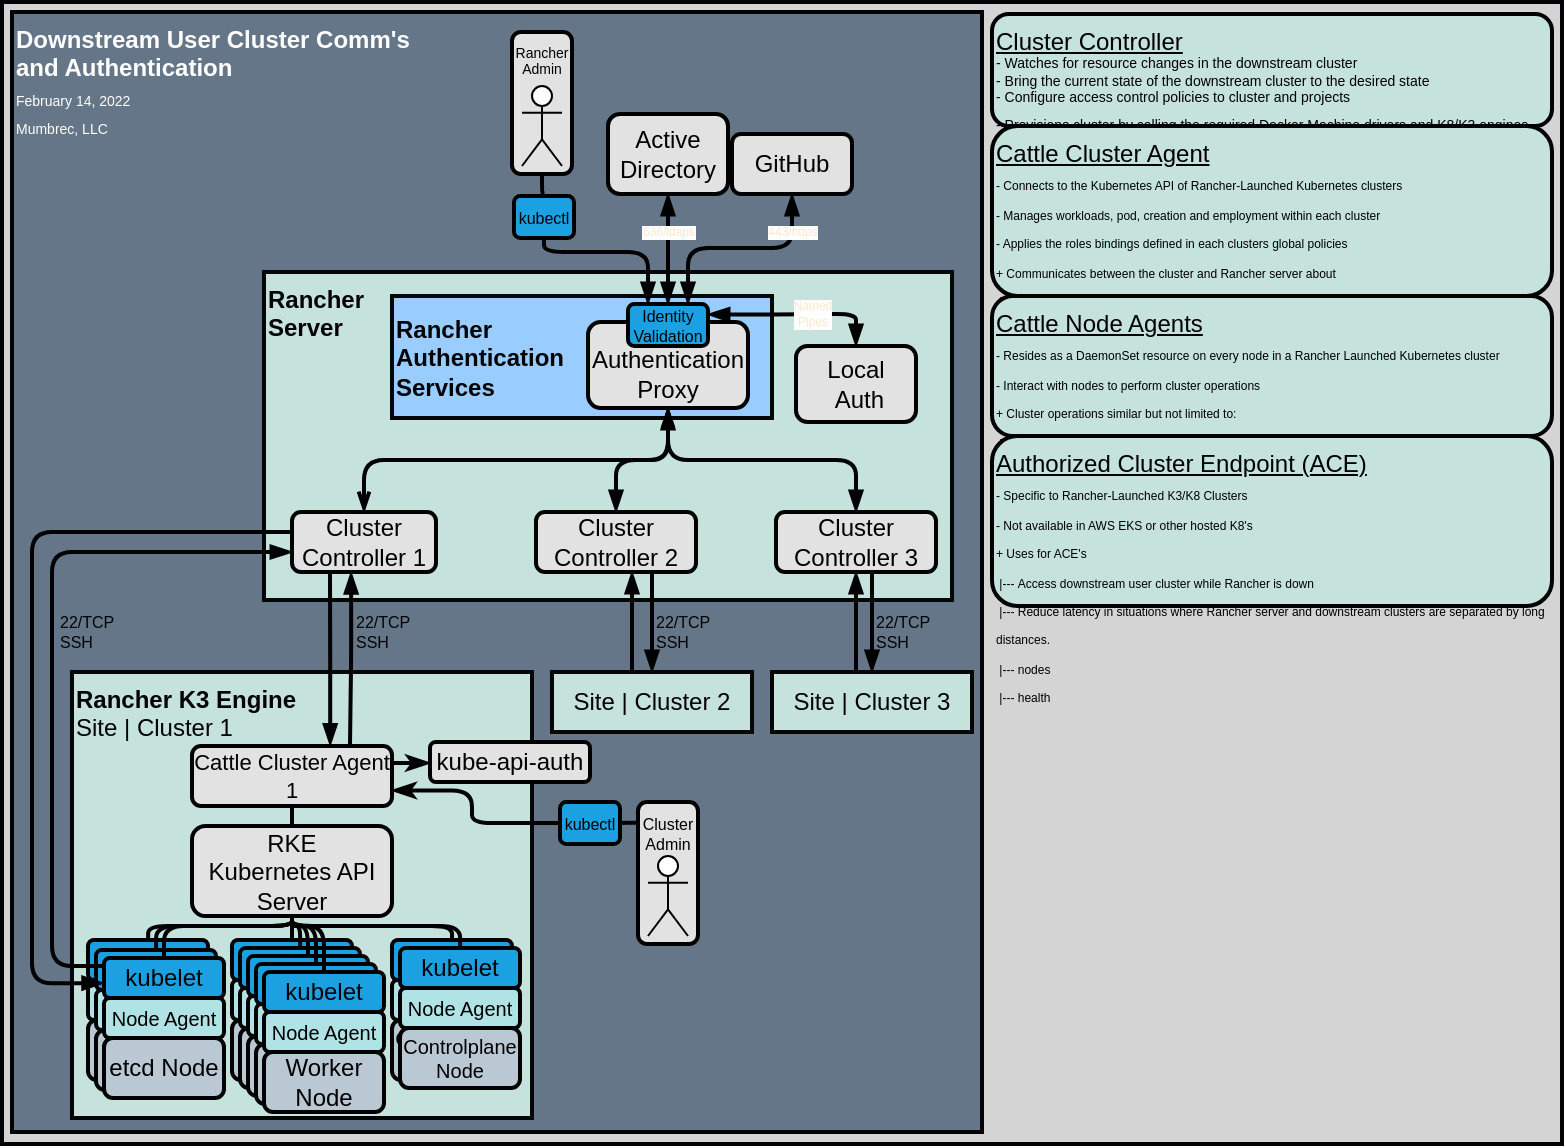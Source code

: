 <mxfile version="16.5.1" type="device"><diagram id="oKXCSgmPerEA5hFbQFuS" name="Page-1"><mxGraphModel dx="3054" dy="1746" grid="1" gridSize="10" guides="1" tooltips="1" connect="1" arrows="1" fold="1" page="1" pageScale="1" pageWidth="850" pageHeight="1100" math="0" shadow="0"><root><mxCell id="0"/><mxCell id="1" parent="0"/><mxCell id="pscodVLGCaqQW7vnF4jJ-1" value="" style="rounded=0;whiteSpace=wrap;html=1;strokeWidth=2;backgroundOutline=1;comic=0;snapToPoint=0;fontColor=#ffffff;verticalAlign=top;align=left;strokeColor=#010203;fillColor=#D4D4D4;" vertex="1" parent="1"><mxGeometry x="-827" y="10" width="780" height="571" as="geometry"/></mxCell><mxCell id="pscodVLGCaqQW7vnF4jJ-2" value="&lt;b&gt;Downstream User Cluster Comm's &lt;br&gt;and Authentication&amp;nbsp;&lt;/b&gt;&lt;br&gt;&lt;font style=&quot;font-size: 7px&quot;&gt;February 14, 2022&lt;br&gt;Mumbrec, LLC&lt;/font&gt;" style="rounded=0;whiteSpace=wrap;html=1;strokeWidth=2;fillColor=#647687;backgroundOutline=1;comic=0;snapToPoint=0;fontColor=#ffffff;verticalAlign=top;align=left;strokeColor=#010203;" vertex="1" parent="1"><mxGeometry x="-822" y="15" width="485" height="560" as="geometry"/></mxCell><mxCell id="pscodVLGCaqQW7vnF4jJ-3" value="&lt;b&gt;Rancher&lt;br&gt;Server&lt;/b&gt;" style="rounded=0;whiteSpace=wrap;html=1;strokeWidth=2;backgroundOutline=1;comic=0;snapToPoint=0;fontColor=#030303;strokeColor=#010505;verticalAlign=top;align=left;fillColor=#C5E2DC;" vertex="1" parent="1"><mxGeometry x="-696" y="145" width="344" height="164" as="geometry"/></mxCell><mxCell id="pscodVLGCaqQW7vnF4jJ-4" value="&lt;b&gt;Rancher&lt;br&gt;Authentication &lt;br&gt;Services&lt;/b&gt;" style="rounded=0;whiteSpace=wrap;html=1;strokeWidth=2;backgroundOutline=1;comic=0;snapToPoint=0;fontColor=#030303;strokeColor=#010505;verticalAlign=middle;align=left;fillColor=#99CCFF;" vertex="1" parent="1"><mxGeometry x="-632" y="157" width="190" height="61" as="geometry"/></mxCell><mxCell id="pscodVLGCaqQW7vnF4jJ-5" value="&lt;b&gt;Rancher K3 Engine&lt;/b&gt;&lt;br&gt;Site | Cluster 1" style="rounded=0;whiteSpace=wrap;html=1;strokeWidth=2;backgroundOutline=1;comic=0;snapToPoint=0;fontColor=#030303;strokeColor=#010505;verticalAlign=top;align=left;fillColor=#C5E2DC;" vertex="1" parent="1"><mxGeometry x="-792" y="345" width="230" height="223" as="geometry"/></mxCell><mxCell id="pscodVLGCaqQW7vnF4jJ-6" value="Cluster Admin&lt;br style=&quot;font-size: 8px;&quot;&gt;" style="rounded=1;whiteSpace=wrap;html=1;strokeWidth=2;fontColor=#000000;fillColor=#E2E2E2;strokeColor=#000000;backgroundOutline=1;comic=0;snapToPoint=0;align=center;verticalAlign=top;fontSize=8;" vertex="1" parent="1"><mxGeometry x="-509" y="410" width="30" height="71" as="geometry"/></mxCell><mxCell id="pscodVLGCaqQW7vnF4jJ-7" style="edgeStyle=orthogonalEdgeStyle;html=1;rounded=1;exitX=0.5;exitY=1;exitDx=0;exitDy=0;endArrow=openThin;endFill=0;strokeWidth=2;fillColor=#d0cee2;fontColor=#000000;strokeColor=#000000;backgroundOutline=1;comic=0;snapToPoint=0;startArrow=blockThin;startFill=1;" edge="1" parent="1" source="pscodVLGCaqQW7vnF4jJ-84" target="pscodVLGCaqQW7vnF4jJ-8"><mxGeometry relative="1" as="geometry"><mxPoint x="-840.0" y="235" as="sourcePoint"/></mxGeometry></mxCell><mxCell id="pscodVLGCaqQW7vnF4jJ-8" value="Cluster Controller 1" style="rounded=1;whiteSpace=wrap;html=1;strokeWidth=2;fontColor=#000000;fillColor=#E2E2E2;strokeColor=#000000;backgroundOutline=1;comic=0;snapToPoint=0;" vertex="1" parent="1"><mxGeometry x="-682" y="265" width="72" height="30" as="geometry"/></mxCell><mxCell id="pscodVLGCaqQW7vnF4jJ-9" value="Cluster Controller 2" style="rounded=1;whiteSpace=wrap;html=1;strokeWidth=2;fontColor=#000000;fillColor=#E2E2E2;strokeColor=#000000;backgroundOutline=1;comic=0;snapToPoint=0;" vertex="1" parent="1"><mxGeometry x="-560" y="265" width="80" height="30" as="geometry"/></mxCell><mxCell id="pscodVLGCaqQW7vnF4jJ-10" value="Cattle Cluster Agent 1" style="rounded=1;whiteSpace=wrap;html=1;strokeWidth=2;fontColor=#000000;fillColor=#E2E2E2;strokeColor=#000000;backgroundOutline=1;comic=0;snapToPoint=0;fontSize=11;" vertex="1" parent="1"><mxGeometry x="-732" y="382" width="100" height="30" as="geometry"/></mxCell><mxCell id="pscodVLGCaqQW7vnF4jJ-11" value="RKE&lt;br&gt;Kubernetes API&lt;br&gt;Server" style="rounded=1;whiteSpace=wrap;html=1;strokeWidth=2;fontColor=#000000;fillColor=#E2E2E2;strokeColor=#000000;backgroundOutline=1;comic=0;snapToPoint=0;" vertex="1" parent="1"><mxGeometry x="-732" y="422" width="100" height="45" as="geometry"/></mxCell><mxCell id="pscodVLGCaqQW7vnF4jJ-12" value="" style="endArrow=none;html=1;edgeStyle=orthogonalEdgeStyle;entryX=0.5;entryY=1;entryDx=0;entryDy=0;exitX=0.501;exitY=0.095;exitDx=0;exitDy=0;exitPerimeter=0;fontColor=#000000;strokeColor=#000000;strokeWidth=2;fillColor=#d0cee2;endFill=0;comic=0;" edge="1" parent="1" source="pscodVLGCaqQW7vnF4jJ-32" target="pscodVLGCaqQW7vnF4jJ-11"><mxGeometry width="50" height="50" relative="1" as="geometry"><mxPoint x="-762" y="482" as="sourcePoint"/><mxPoint x="-522" y="422" as="targetPoint"/><Array as="points"><mxPoint x="-754" y="472"/><mxPoint x="-682" y="472"/></Array></mxGeometry></mxCell><mxCell id="pscodVLGCaqQW7vnF4jJ-13" value="" style="endArrow=none;html=1;edgeStyle=orthogonalEdgeStyle;entryX=0.5;entryY=1;entryDx=0;entryDy=0;exitX=0.5;exitY=0.065;exitDx=0;exitDy=0;exitPerimeter=0;fontColor=#000000;strokeColor=#000000;strokeWidth=2;fillColor=#d0cee2;endFill=0;comic=0;" edge="1" parent="1" source="pscodVLGCaqQW7vnF4jJ-14" target="pscodVLGCaqQW7vnF4jJ-11"><mxGeometry width="50" height="50" relative="1" as="geometry"><mxPoint x="-692" y="482" as="sourcePoint"/><mxPoint x="-542.0" y="462" as="targetPoint"/></mxGeometry></mxCell><mxCell id="pscodVLGCaqQW7vnF4jJ-14" value="kubelet" style="rounded=1;whiteSpace=wrap;html=1;strokeWidth=2;fillColor=#1ba1e2;backgroundOutline=1;comic=0;snapToPoint=0;perimeterSpacing=2;fontColor=#000000;strokeColor=#000000;" vertex="1" parent="1"><mxGeometry x="-712" y="479" width="60" height="20" as="geometry"/></mxCell><mxCell id="pscodVLGCaqQW7vnF4jJ-15" value="Worker Node" style="rounded=1;whiteSpace=wrap;html=1;strokeWidth=2;fillColor=#bac8d3;backgroundOutline=1;comic=0;snapToPoint=0;perimeterSpacing=2;fontColor=#000000;strokeColor=#000000;" vertex="1" parent="1"><mxGeometry x="-712" y="519" width="60" height="30" as="geometry"/></mxCell><mxCell id="pscodVLGCaqQW7vnF4jJ-16" value="" style="endArrow=none;html=1;edgeStyle=orthogonalEdgeStyle;entryX=0.5;entryY=1;entryDx=0;entryDy=0;exitX=0.501;exitY=0.068;exitDx=0;exitDy=0;exitPerimeter=0;fontColor=#000000;strokeColor=#000000;strokeWidth=2;fillColor=#d0cee2;endFill=0;comic=0;" edge="1" parent="1" source="pscodVLGCaqQW7vnF4jJ-18" target="pscodVLGCaqQW7vnF4jJ-11"><mxGeometry width="50" height="50" relative="1" as="geometry"><mxPoint x="-572.0" y="492" as="sourcePoint"/><mxPoint x="-552.0" y="452" as="targetPoint"/><Array as="points"><mxPoint x="-678" y="472"/><mxPoint x="-682" y="472"/></Array></mxGeometry></mxCell><mxCell id="pscodVLGCaqQW7vnF4jJ-17" value="Node Agent" style="rounded=1;whiteSpace=wrap;html=1;strokeWidth=2;fillColor=#b0e3e6;backgroundOutline=1;comic=0;snapToPoint=0;perimeterSpacing=2;fontSize=10;fontColor=#000000;strokeColor=#000000;" vertex="1" parent="1"><mxGeometry x="-712" y="499" width="60" height="20" as="geometry"/></mxCell><mxCell id="pscodVLGCaqQW7vnF4jJ-18" value="kubelet" style="rounded=1;whiteSpace=wrap;html=1;strokeWidth=2;fillColor=#1ba1e2;backgroundOutline=1;comic=0;snapToPoint=0;perimeterSpacing=2;fontColor=#000000;strokeColor=#000000;" vertex="1" parent="1"><mxGeometry x="-708" y="483" width="60" height="20" as="geometry"/></mxCell><mxCell id="pscodVLGCaqQW7vnF4jJ-19" value="" style="endArrow=none;html=1;edgeStyle=orthogonalEdgeStyle;entryX=0.5;entryY=1;entryDx=0;entryDy=0;fontColor=#000000;strokeColor=#000000;strokeWidth=2;fillColor=#d0cee2;endFill=0;comic=0;" edge="1" parent="1" target="pscodVLGCaqQW7vnF4jJ-11"><mxGeometry width="50" height="50" relative="1" as="geometry"><mxPoint x="-674" y="501" as="sourcePoint"/><mxPoint x="-562.0" y="442" as="targetPoint"/><Array as="points"><mxPoint x="-674" y="472"/><mxPoint x="-682" y="472"/></Array></mxGeometry></mxCell><mxCell id="pscodVLGCaqQW7vnF4jJ-20" value="Worker Node" style="rounded=1;whiteSpace=wrap;html=1;strokeWidth=2;fillColor=#bac8d3;backgroundOutline=1;comic=0;snapToPoint=0;perimeterSpacing=2;fontColor=#000000;strokeColor=#000000;" vertex="1" parent="1"><mxGeometry x="-708" y="523" width="60" height="30" as="geometry"/></mxCell><mxCell id="pscodVLGCaqQW7vnF4jJ-21" value="Node Agent" style="rounded=1;whiteSpace=wrap;html=1;strokeWidth=2;fillColor=#b0e3e6;backgroundOutline=1;comic=0;snapToPoint=0;perimeterSpacing=2;fontSize=10;fontColor=#000000;strokeColor=#000000;" vertex="1" parent="1"><mxGeometry x="-708" y="503" width="60" height="20" as="geometry"/></mxCell><mxCell id="pscodVLGCaqQW7vnF4jJ-22" value="kubelet" style="rounded=1;whiteSpace=wrap;html=1;strokeWidth=2;fillColor=#1ba1e2;backgroundOutline=1;comic=0;snapToPoint=0;perimeterSpacing=2;fontColor=#000000;strokeColor=#000000;" vertex="1" parent="1"><mxGeometry x="-704" y="487" width="60" height="20" as="geometry"/></mxCell><mxCell id="pscodVLGCaqQW7vnF4jJ-23" value="" style="endArrow=none;html=1;edgeStyle=orthogonalEdgeStyle;entryX=0.5;entryY=1;entryDx=0;entryDy=0;exitX=0.5;exitY=0.069;exitDx=0;exitDy=0;exitPerimeter=0;" edge="1" parent="1" source="pscodVLGCaqQW7vnF4jJ-26" target="pscodVLGCaqQW7vnF4jJ-11"><mxGeometry width="50" height="50" relative="1" as="geometry"><mxPoint x="-592.0" y="472" as="sourcePoint"/><mxPoint x="-572.0" y="432" as="targetPoint"/><Array as="points"><mxPoint x="-670" y="472"/><mxPoint x="-682" y="472"/></Array></mxGeometry></mxCell><mxCell id="pscodVLGCaqQW7vnF4jJ-24" value="Worker Node" style="rounded=1;whiteSpace=wrap;html=1;strokeWidth=2;fillColor=#bac8d3;backgroundOutline=1;comic=0;snapToPoint=0;perimeterSpacing=2;fontColor=#000000;strokeColor=#000000;" vertex="1" parent="1"><mxGeometry x="-704" y="527" width="60" height="30" as="geometry"/></mxCell><mxCell id="pscodVLGCaqQW7vnF4jJ-25" value="Node Agent" style="rounded=1;whiteSpace=wrap;html=1;strokeWidth=2;fillColor=#b0e3e6;backgroundOutline=1;comic=0;snapToPoint=0;perimeterSpacing=2;fontSize=10;fontColor=#000000;strokeColor=#000000;" vertex="1" parent="1"><mxGeometry x="-704" y="507" width="60" height="20" as="geometry"/></mxCell><mxCell id="pscodVLGCaqQW7vnF4jJ-26" value="kubelet" style="rounded=1;whiteSpace=wrap;html=1;strokeWidth=2;fillColor=#1ba1e2;backgroundOutline=1;comic=0;snapToPoint=0;perimeterSpacing=2;fontColor=#000000;strokeColor=#000000;" vertex="1" parent="1"><mxGeometry x="-700" y="491" width="60" height="20" as="geometry"/></mxCell><mxCell id="pscodVLGCaqQW7vnF4jJ-27" value="Worker Node" style="rounded=1;whiteSpace=wrap;html=1;strokeWidth=2;fillColor=#bac8d3;backgroundOutline=1;comic=0;snapToPoint=0;perimeterSpacing=2;fontColor=#000000;strokeColor=#000000;" vertex="1" parent="1"><mxGeometry x="-700" y="531" width="60" height="30" as="geometry"/></mxCell><mxCell id="pscodVLGCaqQW7vnF4jJ-28" value="Node Agent" style="rounded=1;whiteSpace=wrap;html=1;strokeWidth=2;fillColor=#b0e3e6;backgroundOutline=1;comic=0;snapToPoint=0;perimeterSpacing=2;fontSize=10;fontColor=#000000;strokeColor=#000000;" vertex="1" parent="1"><mxGeometry x="-700" y="511" width="60" height="20" as="geometry"/></mxCell><mxCell id="pscodVLGCaqQW7vnF4jJ-29" value="Worker Node" style="rounded=1;whiteSpace=wrap;html=1;strokeWidth=2;fillColor=#bac8d3;backgroundOutline=1;comic=0;snapToPoint=0;perimeterSpacing=2;fontColor=#000000;strokeColor=#000000;" vertex="1" parent="1"><mxGeometry x="-696" y="535" width="60" height="30" as="geometry"/></mxCell><mxCell id="pscodVLGCaqQW7vnF4jJ-30" value="Node Agent" style="rounded=1;whiteSpace=wrap;html=1;strokeWidth=2;fillColor=#b0e3e6;backgroundOutline=1;comic=0;snapToPoint=0;perimeterSpacing=2;fontSize=10;fontColor=#000000;strokeColor=#000000;" vertex="1" parent="1"><mxGeometry x="-696" y="515" width="60" height="20" as="geometry"/></mxCell><mxCell id="pscodVLGCaqQW7vnF4jJ-31" value="kubelet" style="rounded=1;whiteSpace=wrap;html=1;strokeWidth=2;fillColor=#1ba1e2;backgroundOutline=1;comic=0;snapToPoint=0;perimeterSpacing=2;fontColor=#000000;strokeColor=#000000;" vertex="1" parent="1"><mxGeometry x="-696" y="495" width="60" height="20" as="geometry"/></mxCell><mxCell id="pscodVLGCaqQW7vnF4jJ-32" value="kubelet" style="rounded=1;whiteSpace=wrap;html=1;strokeWidth=2;fillColor=#1ba1e2;backgroundOutline=1;comic=0;snapToPoint=0;perimeterSpacing=2;fontColor=#000000;strokeColor=#000000;" vertex="1" parent="1"><mxGeometry x="-784" y="479" width="60" height="20" as="geometry"/></mxCell><mxCell id="pscodVLGCaqQW7vnF4jJ-33" value="etcd Node" style="rounded=1;whiteSpace=wrap;html=1;strokeWidth=2;fillColor=#bac8d3;backgroundOutline=1;comic=0;snapToPoint=0;perimeterSpacing=2;fontColor=#000000;strokeColor=#000000;" vertex="1" parent="1"><mxGeometry x="-784" y="519" width="60" height="30" as="geometry"/></mxCell><mxCell id="pscodVLGCaqQW7vnF4jJ-34" value="" style="endArrow=none;html=1;edgeStyle=orthogonalEdgeStyle;entryX=0.5;entryY=1;entryDx=0;entryDy=0;exitX=0.501;exitY=0.08;exitDx=0;exitDy=0;exitPerimeter=0;fontColor=#000000;strokeColor=#000000;strokeWidth=2;fillColor=#d0cee2;endFill=0;comic=0;" edge="1" parent="1" source="pscodVLGCaqQW7vnF4jJ-36" target="pscodVLGCaqQW7vnF4jJ-11"><mxGeometry width="50" height="50" relative="1" as="geometry"><mxPoint x="-762" y="482" as="sourcePoint"/><mxPoint x="-512" y="432" as="targetPoint"/><Array as="points"><mxPoint x="-750" y="472"/><mxPoint x="-682" y="472"/></Array></mxGeometry></mxCell><mxCell id="pscodVLGCaqQW7vnF4jJ-35" value="Node Agent" style="rounded=1;whiteSpace=wrap;html=1;strokeWidth=2;fillColor=#b0e3e6;backgroundOutline=1;comic=0;snapToPoint=0;perimeterSpacing=2;fontSize=10;fontColor=#000000;strokeColor=#000000;" vertex="1" parent="1"><mxGeometry x="-784" y="499" width="60" height="20" as="geometry"/></mxCell><mxCell id="pscodVLGCaqQW7vnF4jJ-36" value="kubelet" style="rounded=1;whiteSpace=wrap;html=1;strokeWidth=2;fillColor=#1ba1e2;backgroundOutline=1;comic=0;snapToPoint=0;perimeterSpacing=2;fontColor=#000000;strokeColor=#000000;" vertex="1" parent="1"><mxGeometry x="-780" y="484" width="60" height="20" as="geometry"/></mxCell><mxCell id="pscodVLGCaqQW7vnF4jJ-37" value="" style="endArrow=none;html=1;edgeStyle=orthogonalEdgeStyle;entryX=0.5;entryY=1;entryDx=0;entryDy=0;exitX=0.5;exitY=0.065;exitDx=0;exitDy=0;exitPerimeter=0;fontColor=#000000;strokeColor=#000000;strokeWidth=2;fillColor=#d0cee2;endFill=0;comic=0;" edge="1" parent="1" source="pscodVLGCaqQW7vnF4jJ-40" target="pscodVLGCaqQW7vnF4jJ-11"><mxGeometry width="50" height="50" relative="1" as="geometry"><mxPoint x="-522" y="482" as="sourcePoint"/><mxPoint x="-502" y="442" as="targetPoint"/><Array as="points"><mxPoint x="-746" y="472"/><mxPoint x="-682" y="472"/></Array></mxGeometry></mxCell><mxCell id="pscodVLGCaqQW7vnF4jJ-38" value="etcd Node" style="rounded=1;whiteSpace=wrap;html=1;strokeWidth=2;fillColor=#bac8d3;backgroundOutline=1;comic=0;snapToPoint=0;perimeterSpacing=2;fontColor=#000000;strokeColor=#000000;" vertex="1" parent="1"><mxGeometry x="-780" y="524" width="60" height="30" as="geometry"/></mxCell><mxCell id="pscodVLGCaqQW7vnF4jJ-39" value="Node Agent" style="rounded=1;whiteSpace=wrap;html=1;strokeWidth=2;fillColor=#b0e3e6;backgroundOutline=1;comic=0;snapToPoint=0;perimeterSpacing=2;fontSize=10;fontColor=#000000;strokeColor=#000000;" vertex="1" parent="1"><mxGeometry x="-780" y="504" width="60" height="20" as="geometry"/></mxCell><mxCell id="pscodVLGCaqQW7vnF4jJ-40" value="kubelet" style="rounded=1;whiteSpace=wrap;html=1;strokeWidth=2;fillColor=#1ba1e2;backgroundOutline=1;comic=0;snapToPoint=0;perimeterSpacing=2;fontColor=#000000;strokeColor=#000000;" vertex="1" parent="1"><mxGeometry x="-776" y="488" width="60" height="20" as="geometry"/></mxCell><mxCell id="pscodVLGCaqQW7vnF4jJ-41" value="etcd Node" style="rounded=1;whiteSpace=wrap;html=1;strokeWidth=2;fillColor=#bac8d3;backgroundOutline=1;comic=0;snapToPoint=0;perimeterSpacing=2;fontColor=#000000;strokeColor=#000000;" vertex="1" parent="1"><mxGeometry x="-776" y="528" width="60" height="30" as="geometry"/></mxCell><mxCell id="pscodVLGCaqQW7vnF4jJ-42" value="Node Agent" style="rounded=1;whiteSpace=wrap;html=1;strokeWidth=2;fillColor=#b0e3e6;backgroundOutline=1;comic=0;snapToPoint=0;perimeterSpacing=2;fontSize=10;fontColor=#000000;strokeColor=#000000;" vertex="1" parent="1"><mxGeometry x="-776" y="508" width="60" height="20" as="geometry"/></mxCell><mxCell id="pscodVLGCaqQW7vnF4jJ-43" value="" style="endArrow=none;html=1;edgeStyle=orthogonalEdgeStyle;entryX=0.5;entryY=1;entryDx=0;entryDy=0;exitX=0.5;exitY=0.129;exitDx=0;exitDy=0;exitPerimeter=0;" edge="1" parent="1" source="pscodVLGCaqQW7vnF4jJ-44" target="pscodVLGCaqQW7vnF4jJ-11"><mxGeometry width="50" height="50" relative="1" as="geometry"><mxPoint x="-592" y="472" as="sourcePoint"/><mxPoint x="-572" y="432" as="targetPoint"/><Array as="points"><mxPoint x="-602" y="472"/><mxPoint x="-682" y="472"/></Array></mxGeometry></mxCell><mxCell id="pscodVLGCaqQW7vnF4jJ-44" value="kubelet" style="rounded=1;whiteSpace=wrap;html=1;strokeWidth=2;fillColor=#1ba1e2;backgroundOutline=1;comic=0;snapToPoint=0;perimeterSpacing=2;fontColor=#000000;strokeColor=#000000;" vertex="1" parent="1"><mxGeometry x="-632" y="479" width="60" height="20" as="geometry"/></mxCell><mxCell id="pscodVLGCaqQW7vnF4jJ-45" value="Controlplane Node" style="rounded=1;whiteSpace=wrap;html=1;strokeWidth=2;fillColor=#bac8d3;backgroundOutline=1;comic=0;snapToPoint=0;perimeterSpacing=2;fontColor=#000000;strokeColor=#000000;verticalAlign=middle;align=center;fontSize=10;" vertex="1" parent="1"><mxGeometry x="-632" y="519" width="60" height="30" as="geometry"/></mxCell><mxCell id="pscodVLGCaqQW7vnF4jJ-46" value="" style="endArrow=none;html=1;edgeStyle=orthogonalEdgeStyle;entryX=0.501;entryY=0.125;entryDx=0;entryDy=0;entryPerimeter=0;exitX=0.5;exitY=1;exitDx=0;exitDy=0;" edge="1" parent="1" source="pscodVLGCaqQW7vnF4jJ-11" target="pscodVLGCaqQW7vnF4jJ-48"><mxGeometry width="50" height="50" relative="1" as="geometry"><mxPoint x="-602" y="462" as="sourcePoint"/><mxPoint x="-582" y="422" as="targetPoint"/><Array as="points"><mxPoint x="-682" y="472"/><mxPoint x="-598" y="472"/></Array></mxGeometry></mxCell><mxCell id="pscodVLGCaqQW7vnF4jJ-47" value="Node Agent" style="rounded=1;whiteSpace=wrap;html=1;strokeWidth=2;fillColor=#b0e3e6;backgroundOutline=1;comic=0;snapToPoint=0;perimeterSpacing=2;fontSize=10;fontColor=#000000;strokeColor=#000000;" vertex="1" parent="1"><mxGeometry x="-632" y="499" width="60" height="20" as="geometry"/></mxCell><mxCell id="pscodVLGCaqQW7vnF4jJ-48" value="kubelet" style="rounded=1;whiteSpace=wrap;html=1;strokeWidth=2;fillColor=#1ba1e2;backgroundOutline=1;comic=0;snapToPoint=0;perimeterSpacing=2;fontColor=#000000;strokeColor=#000000;" vertex="1" parent="1"><mxGeometry x="-628" y="483" width="60" height="20" as="geometry"/></mxCell><mxCell id="pscodVLGCaqQW7vnF4jJ-49" value="Controlplane Node" style="rounded=1;whiteSpace=wrap;html=1;strokeWidth=2;fillColor=#bac8d3;backgroundOutline=1;comic=0;snapToPoint=0;perimeterSpacing=2;fontColor=#000000;strokeColor=#000000;verticalAlign=middle;align=center;fontSize=10;" vertex="1" parent="1"><mxGeometry x="-628" y="523" width="60" height="30" as="geometry"/></mxCell><mxCell id="pscodVLGCaqQW7vnF4jJ-50" value="Node Agent" style="rounded=1;whiteSpace=wrap;html=1;strokeWidth=2;fillColor=#b0e3e6;backgroundOutline=1;comic=0;snapToPoint=0;perimeterSpacing=2;fontSize=10;fontColor=#000000;strokeColor=#000000;" vertex="1" parent="1"><mxGeometry x="-628" y="503" width="60" height="20" as="geometry"/></mxCell><mxCell id="pscodVLGCaqQW7vnF4jJ-51" value="" style="endArrow=none;html=1;edgeStyle=orthogonalEdgeStyle;entryX=0.5;entryY=1;entryDx=0;entryDy=0;fontColor=#000000;strokeColor=#000000;strokeWidth=2;fillColor=#d0cee2;endFill=0;comic=0;" edge="1" parent="1" target="pscodVLGCaqQW7vnF4jJ-10"><mxGeometry width="50" height="50" relative="1" as="geometry"><mxPoint x="-682" y="422" as="sourcePoint"/><mxPoint x="-562" y="392" as="targetPoint"/></mxGeometry></mxCell><mxCell id="pscodVLGCaqQW7vnF4jJ-52" value="kube-api-auth" style="rounded=1;whiteSpace=wrap;html=1;strokeWidth=2;fontColor=#000000;fillColor=#E2E2E2;strokeColor=#000000;backgroundOutline=1;comic=0;snapToPoint=0;" vertex="1" parent="1"><mxGeometry x="-613" y="380" width="80" height="20" as="geometry"/></mxCell><mxCell id="pscodVLGCaqQW7vnF4jJ-53" value="" style="shape=umlActor;verticalLabelPosition=bottom;verticalAlign=top;html=1;outlineConnect=0;strokeColor=#000000;fontSize=11;" vertex="1" parent="1"><mxGeometry x="-504" y="437" width="20" height="40" as="geometry"/></mxCell><mxCell id="pscodVLGCaqQW7vnF4jJ-54" value="" style="endArrow=none;html=1;edgeStyle=orthogonalEdgeStyle;exitX=1;exitY=0.5;exitDx=0;exitDy=0;fontColor=#000000;strokeColor=#000000;strokeWidth=2;fillColor=#d0cee2;endFill=0;comic=0;startArrow=none;entryX=0.005;entryY=0.146;entryDx=0;entryDy=0;entryPerimeter=0;" edge="1" parent="1" source="pscodVLGCaqQW7vnF4jJ-80" target="pscodVLGCaqQW7vnF4jJ-6"><mxGeometry width="50" height="50" relative="1" as="geometry"><mxPoint x="-658.0" y="404.25" as="sourcePoint"/><mxPoint x="-519" y="445" as="targetPoint"/><Array as="points"><mxPoint x="-519" y="421"/></Array></mxGeometry></mxCell><mxCell id="pscodVLGCaqQW7vnF4jJ-55" value="" style="endArrow=none;html=1;edgeStyle=orthogonalEdgeStyle;entryX=1;entryY=0.25;entryDx=0;entryDy=0;exitX=0;exitY=0.5;exitDx=0;exitDy=0;fontColor=#000000;strokeColor=#000000;strokeWidth=2;fillColor=#d0cee2;endFill=0;comic=0;startArrow=classicThin;startFill=1;" edge="1" parent="1"><mxGeometry width="50" height="50" relative="1" as="geometry"><mxPoint x="-613" y="390.5" as="sourcePoint"/><mxPoint x="-632" y="390" as="targetPoint"/></mxGeometry></mxCell><mxCell id="pscodVLGCaqQW7vnF4jJ-56" value="" style="endArrow=none;html=1;edgeStyle=orthogonalEdgeStyle;entryX=0.5;entryY=1;entryDx=0;entryDy=0;fontColor=#000000;strokeColor=#000000;strokeWidth=2;fillColor=#d0cee2;endFill=0;comic=0;" edge="1" parent="1"><mxGeometry width="50" height="50" relative="1" as="geometry"><mxPoint x="-602" y="480" as="sourcePoint"/><mxPoint x="-682" y="467" as="targetPoint"/><Array as="points"><mxPoint x="-602" y="472"/><mxPoint x="-682" y="472"/></Array></mxGeometry></mxCell><mxCell id="pscodVLGCaqQW7vnF4jJ-57" value="" style="endArrow=none;html=1;edgeStyle=orthogonalEdgeStyle;entryX=0.501;entryY=0.125;entryDx=0;entryDy=0;entryPerimeter=0;exitX=0.5;exitY=1;exitDx=0;exitDy=0;fontColor=#000000;strokeColor=#000000;strokeWidth=2;fillColor=#d0cee2;endFill=0;comic=0;" edge="1" parent="1"><mxGeometry width="50" height="50" relative="1" as="geometry"><mxPoint x="-682" y="467" as="sourcePoint"/><mxPoint x="-597.936" y="484" as="targetPoint"/><Array as="points"><mxPoint x="-682" y="472"/><mxPoint x="-598" y="472"/></Array></mxGeometry></mxCell><mxCell id="pscodVLGCaqQW7vnF4jJ-58" value="" style="endArrow=none;html=1;edgeStyle=orthogonalEdgeStyle;entryX=0.5;entryY=1;entryDx=0;entryDy=0;fontColor=#000000;strokeColor=#000000;strokeWidth=2;fillColor=#d0cee2;endFill=0;comic=0;exitX=0.5;exitY=0.061;exitDx=0;exitDy=0;exitPerimeter=0;" edge="1" parent="1" source="pscodVLGCaqQW7vnF4jJ-31"><mxGeometry width="50" height="50" relative="1" as="geometry"><mxPoint x="-666" y="492" as="sourcePoint"/><mxPoint x="-682" y="467" as="targetPoint"/><Array as="points"><mxPoint x="-666" y="472"/><mxPoint x="-682" y="472"/></Array></mxGeometry></mxCell><mxCell id="pscodVLGCaqQW7vnF4jJ-59" value="" style="endArrow=none;html=1;edgeStyle=orthogonalEdgeStyle;entryX=0.5;entryY=1;entryDx=0;entryDy=0;exitX=0.5;exitY=0.069;exitDx=0;exitDy=0;exitPerimeter=0;fontColor=#000000;strokeColor=#000000;strokeWidth=2;fillColor=#d0cee2;endFill=0;comic=0;" edge="1" parent="1"><mxGeometry width="50" height="50" relative="1" as="geometry"><mxPoint x="-670" y="490.656" as="sourcePoint"/><mxPoint x="-682" y="467" as="targetPoint"/><Array as="points"><mxPoint x="-670" y="472"/><mxPoint x="-682" y="472"/></Array></mxGeometry></mxCell><mxCell id="pscodVLGCaqQW7vnF4jJ-60" value="Cluster Controller 3" style="rounded=1;whiteSpace=wrap;html=1;strokeWidth=2;fontColor=#000000;fillColor=#E2E2E2;strokeColor=#000000;backgroundOutline=1;comic=0;snapToPoint=0;" vertex="1" parent="1"><mxGeometry x="-440" y="265" width="80" height="30" as="geometry"/></mxCell><mxCell id="pscodVLGCaqQW7vnF4jJ-61" value="Site | Cluster 2" style="rounded=0;whiteSpace=wrap;html=1;strokeWidth=2;fontColor=#030303;strokeColor=#010505;backgroundOutline=1;comic=0;snapToPoint=0;align=center;verticalAlign=middle;fillColor=#C5E2DC;" vertex="1" parent="1"><mxGeometry x="-552" y="345" width="100" height="30" as="geometry"/></mxCell><mxCell id="pscodVLGCaqQW7vnF4jJ-62" value="Site | Cluster 3" style="rounded=0;whiteSpace=wrap;html=1;strokeWidth=2;fontColor=#030303;strokeColor=#010505;backgroundOutline=1;comic=0;snapToPoint=0;align=center;verticalAlign=middle;fillColor=#C5E2DC;" vertex="1" parent="1"><mxGeometry x="-442" y="345" width="100" height="30" as="geometry"/></mxCell><mxCell id="pscodVLGCaqQW7vnF4jJ-63" value="" style="endArrow=openThin;html=1;edgeStyle=orthogonalEdgeStyle;fontColor=#000000;strokeColor=#000000;strokeWidth=2;fillColor=#d0cee2;endFill=0;comic=0;entryX=0.5;entryY=1;entryDx=0;entryDy=0;startArrow=blockThin;startFill=1;" edge="1" parent="1" source="pscodVLGCaqQW7vnF4jJ-9" target="pscodVLGCaqQW7vnF4jJ-84"><mxGeometry width="50" height="50" relative="1" as="geometry"><mxPoint x="-672" y="415" as="sourcePoint"/><mxPoint x="-652" y="375" as="targetPoint"/></mxGeometry></mxCell><mxCell id="pscodVLGCaqQW7vnF4jJ-64" value="" style="endArrow=openThin;html=1;edgeStyle=orthogonalEdgeStyle;fontColor=#000000;strokeColor=#000000;strokeWidth=2;fillColor=#d0cee2;endFill=0;comic=0;exitX=0.5;exitY=0;exitDx=0;exitDy=0;entryX=0.5;entryY=1;entryDx=0;entryDy=0;startArrow=blockThin;startFill=1;" edge="1" parent="1" source="pscodVLGCaqQW7vnF4jJ-60" target="pscodVLGCaqQW7vnF4jJ-84"><mxGeometry width="50" height="50" relative="1" as="geometry"><mxPoint x="-662" y="425" as="sourcePoint"/><mxPoint x="-642" y="385" as="targetPoint"/></mxGeometry></mxCell><mxCell id="pscodVLGCaqQW7vnF4jJ-65" value="" style="endArrow=none;html=1;edgeStyle=orthogonalEdgeStyle;fontColor=#000000;strokeColor=#000000;strokeWidth=2;fillColor=#d0cee2;endFill=0;comic=0;startArrow=blockThin;startFill=1;entryX=0.25;entryY=1;entryDx=0;entryDy=0;exitX=0.681;exitY=-0.01;exitDx=0;exitDy=0;exitPerimeter=0;" edge="1" parent="1"><mxGeometry width="50" height="50" relative="1" as="geometry"><mxPoint x="-662.9" y="381.7" as="sourcePoint"/><mxPoint x="-663" y="295" as="targetPoint"/><Array as="points"><mxPoint x="-663" y="338"/></Array></mxGeometry></mxCell><mxCell id="pscodVLGCaqQW7vnF4jJ-66" value="" style="endArrow=none;html=1;edgeStyle=orthogonalEdgeStyle;fontColor=#000000;strokeColor=#000000;strokeWidth=2;fillColor=#d0cee2;endFill=0;comic=0;startArrow=blockThin;startFill=1;entryX=0.788;entryY=-0.012;entryDx=0;entryDy=0;exitX=0.355;exitY=1.005;exitDx=0;exitDy=0;exitPerimeter=0;entryPerimeter=0;" edge="1" parent="1" target="pscodVLGCaqQW7vnF4jJ-10"><mxGeometry width="50" height="50" relative="1" as="geometry"><mxPoint x="-652.44" y="295.15" as="sourcePoint"/><mxPoint x="-650.7" y="381.55" as="targetPoint"/><Array as="points"><mxPoint x="-652" y="335"/><mxPoint x="-653" y="335"/><mxPoint x="-653" y="382"/></Array></mxGeometry></mxCell><mxCell id="pscodVLGCaqQW7vnF4jJ-67" value="22/TCP&lt;br style=&quot;font-size: 8px;&quot;&gt;SSH" style="text;html=1;strokeColor=none;fillColor=none;align=left;verticalAlign=middle;whiteSpace=wrap;rounded=0;fontColor=#030303;fontSize=8;" vertex="1" parent="1"><mxGeometry x="-652" y="315" width="48" height="20" as="geometry"/></mxCell><mxCell id="pscodVLGCaqQW7vnF4jJ-68" value="" style="endArrow=none;html=1;edgeStyle=orthogonalEdgeStyle;fontColor=#000000;strokeColor=#000000;strokeWidth=2;fillColor=#d0cee2;endFill=0;comic=0;startArrow=blockThin;startFill=1;entryX=0;entryY=0.349;entryDx=0;entryDy=0;entryPerimeter=0;exitX=0.029;exitY=0.608;exitDx=0;exitDy=0;exitPerimeter=0;" edge="1" parent="1" source="pscodVLGCaqQW7vnF4jJ-40" target="pscodVLGCaqQW7vnF4jJ-8"><mxGeometry width="50" height="50" relative="1" as="geometry"><mxPoint x="-812" y="506" as="sourcePoint"/><mxPoint x="-872" y="95" as="targetPoint"/><Array as="points"><mxPoint x="-812" y="501"/><mxPoint x="-812" y="275"/><mxPoint x="-682" y="275"/></Array></mxGeometry></mxCell><mxCell id="pscodVLGCaqQW7vnF4jJ-69" value="" style="endArrow=none;html=1;edgeStyle=orthogonalEdgeStyle;fontColor=#000000;strokeColor=#000000;strokeWidth=2;fillColor=#d0cee2;endFill=0;comic=0;startArrow=blockThin;startFill=1;entryX=0.035;entryY=0.252;entryDx=0;entryDy=0;entryPerimeter=0;" edge="1" parent="1" target="pscodVLGCaqQW7vnF4jJ-40"><mxGeometry width="50" height="50" relative="1" as="geometry"><mxPoint x="-682" y="285" as="sourcePoint"/><mxPoint x="-862" y="345" as="targetPoint"/><Array as="points"><mxPoint x="-802" y="285"/><mxPoint x="-802" y="492"/></Array></mxGeometry></mxCell><mxCell id="pscodVLGCaqQW7vnF4jJ-70" value="22/TCP&lt;br style=&quot;font-size: 10px;&quot;&gt;SSH" style="text;html=1;strokeColor=none;fillColor=none;align=left;verticalAlign=middle;whiteSpace=wrap;rounded=0;fontColor=#030303;fontSize=8;" vertex="1" parent="1"><mxGeometry x="-800" y="315" width="48" height="20" as="geometry"/></mxCell><mxCell id="pscodVLGCaqQW7vnF4jJ-71" value="" style="endArrow=none;html=1;edgeStyle=orthogonalEdgeStyle;fontColor=#000000;strokeColor=#000000;strokeWidth=2;fillColor=#d0cee2;endFill=0;comic=0;startArrow=blockThin;startFill=1;" edge="1" parent="1" source="pscodVLGCaqQW7vnF4jJ-61" target="pscodVLGCaqQW7vnF4jJ-9"><mxGeometry width="50" height="50" relative="1" as="geometry"><mxPoint x="-341.9" y="273.2" as="sourcePoint"/><mxPoint x="-342" y="86.5" as="targetPoint"/><Array as="points"><mxPoint x="-502" y="305"/><mxPoint x="-502" y="305"/></Array></mxGeometry></mxCell><mxCell id="pscodVLGCaqQW7vnF4jJ-72" value="" style="endArrow=none;html=1;edgeStyle=orthogonalEdgeStyle;fontColor=#000000;strokeColor=#000000;strokeWidth=2;fillColor=#d0cee2;endFill=0;comic=0;startArrow=blockThin;startFill=1;" edge="1" parent="1" source="pscodVLGCaqQW7vnF4jJ-9" target="pscodVLGCaqQW7vnF4jJ-61"><mxGeometry width="50" height="50" relative="1" as="geometry"><mxPoint x="-334.44" y="86.65" as="sourcePoint"/><mxPoint x="-335" y="273.5" as="targetPoint"/><Array as="points"><mxPoint x="-512" y="315"/><mxPoint x="-512" y="315"/></Array></mxGeometry></mxCell><mxCell id="pscodVLGCaqQW7vnF4jJ-73" value="22/TCP&lt;br style=&quot;font-size: 8px;&quot;&gt;SSH" style="text;html=1;strokeColor=none;fillColor=none;align=left;verticalAlign=middle;whiteSpace=wrap;rounded=0;fontColor=#030303;fontSize=8;" vertex="1" parent="1"><mxGeometry x="-502" y="315" width="48" height="20" as="geometry"/></mxCell><mxCell id="pscodVLGCaqQW7vnF4jJ-74" value="" style="endArrow=none;html=1;edgeStyle=orthogonalEdgeStyle;fontColor=#000000;strokeColor=#000000;strokeWidth=2;fillColor=#d0cee2;endFill=0;comic=0;startArrow=blockThin;startFill=1;" edge="1" parent="1" source="pscodVLGCaqQW7vnF4jJ-62" target="pscodVLGCaqQW7vnF4jJ-60"><mxGeometry width="50" height="50" relative="1" as="geometry"><mxPoint x="-241.9" y="261.7" as="sourcePoint"/><mxPoint x="-242" y="75" as="targetPoint"/><Array as="points"><mxPoint x="-392" y="305"/><mxPoint x="-392" y="305"/></Array></mxGeometry></mxCell><mxCell id="pscodVLGCaqQW7vnF4jJ-75" value="" style="endArrow=none;html=1;edgeStyle=orthogonalEdgeStyle;fontColor=#000000;strokeColor=#000000;strokeWidth=2;fillColor=#d0cee2;endFill=0;comic=0;startArrow=blockThin;startFill=1;" edge="1" parent="1" source="pscodVLGCaqQW7vnF4jJ-60" target="pscodVLGCaqQW7vnF4jJ-62"><mxGeometry width="50" height="50" relative="1" as="geometry"><mxPoint x="-234.44" y="75.15" as="sourcePoint"/><mxPoint x="-235" y="262" as="targetPoint"/><Array as="points"><mxPoint x="-400" y="315"/><mxPoint x="-400" y="315"/></Array></mxGeometry></mxCell><mxCell id="pscodVLGCaqQW7vnF4jJ-76" value="22/TCP&lt;br style=&quot;font-size: 8px;&quot;&gt;SSH" style="text;html=1;strokeColor=none;fillColor=none;align=left;verticalAlign=middle;whiteSpace=wrap;rounded=0;fontColor=#030303;fontSize=8;" vertex="1" parent="1"><mxGeometry x="-392" y="315" width="48" height="20" as="geometry"/></mxCell><mxCell id="pscodVLGCaqQW7vnF4jJ-77" value="Rancher Admin" style="rounded=1;whiteSpace=wrap;html=1;strokeWidth=2;fontColor=#000000;fillColor=#E2E2E2;strokeColor=#000000;backgroundOutline=1;comic=0;snapToPoint=0;align=center;verticalAlign=top;fontSize=7;" vertex="1" parent="1"><mxGeometry x="-572" y="25" width="30" height="71" as="geometry"/></mxCell><mxCell id="pscodVLGCaqQW7vnF4jJ-78" value="" style="shape=umlActor;verticalLabelPosition=bottom;verticalAlign=top;html=1;outlineConnect=0;strokeColor=#000000;fontSize=11;" vertex="1" parent="1"><mxGeometry x="-567" y="52" width="20" height="40" as="geometry"/></mxCell><mxCell id="pscodVLGCaqQW7vnF4jJ-79" value="kubectl" style="rounded=1;whiteSpace=wrap;html=1;strokeWidth=2;fontColor=#000000;fillColor=#1ba1e2;strokeColor=#000000;backgroundOutline=1;comic=0;snapToPoint=0;align=center;verticalAlign=middle;fontSize=8;" vertex="1" parent="1"><mxGeometry x="-571" y="107" width="30" height="21" as="geometry"/></mxCell><mxCell id="pscodVLGCaqQW7vnF4jJ-80" value="kubectl" style="rounded=1;whiteSpace=wrap;html=1;strokeWidth=2;fontColor=#000000;fillColor=#1ba1e2;strokeColor=#000000;backgroundOutline=1;comic=0;snapToPoint=0;align=center;verticalAlign=middle;fontSize=8;" vertex="1" parent="1"><mxGeometry x="-548" y="410" width="30" height="21" as="geometry"/></mxCell><mxCell id="pscodVLGCaqQW7vnF4jJ-81" value="" style="endArrow=none;html=1;edgeStyle=orthogonalEdgeStyle;exitX=1;exitY=0.75;exitDx=0;exitDy=0;fontColor=#000000;strokeColor=#000000;strokeWidth=2;fillColor=#d0cee2;endFill=0;comic=0;entryX=0;entryY=0.5;entryDx=0;entryDy=0;startArrow=classicThin;startFill=1;" edge="1" parent="1" target="pscodVLGCaqQW7vnF4jJ-80"><mxGeometry width="50" height="50" relative="1" as="geometry"><mxPoint x="-632" y="404.25" as="sourcePoint"/><mxPoint x="-481" y="420.5" as="targetPoint"/><Array as="points"><mxPoint x="-592" y="404"/><mxPoint x="-592" y="421"/></Array></mxGeometry></mxCell><mxCell id="pscodVLGCaqQW7vnF4jJ-82" value="" style="endArrow=none;html=1;edgeStyle=orthogonalEdgeStyle;fontColor=#000000;strokeColor=#000000;strokeWidth=2;fillColor=#d0cee2;endFill=0;comic=0;entryX=0.5;entryY=1;entryDx=0;entryDy=0;" edge="1" parent="1" target="pscodVLGCaqQW7vnF4jJ-77"><mxGeometry width="50" height="50" relative="1" as="geometry"><mxPoint x="-555" y="107" as="sourcePoint"/><mxPoint x="-629.03" y="84" as="targetPoint"/></mxGeometry></mxCell><mxCell id="pscodVLGCaqQW7vnF4jJ-83" value="" style="endArrow=none;html=1;edgeStyle=orthogonalEdgeStyle;fontColor=#000000;strokeColor=#000000;strokeWidth=2;fillColor=#d0cee2;endFill=0;comic=0;entryX=0.5;entryY=1;entryDx=0;entryDy=0;exitX=0.25;exitY=0;exitDx=0;exitDy=0;startArrow=blockThin;startFill=1;" edge="1" parent="1" source="pscodVLGCaqQW7vnF4jJ-85" target="pscodVLGCaqQW7vnF4jJ-79"><mxGeometry width="50" height="50" relative="1" as="geometry"><mxPoint x="-822" y="105" as="sourcePoint"/><mxPoint x="-558" y="116.0" as="targetPoint"/><Array as="points"><mxPoint x="-504" y="135"/><mxPoint x="-556" y="135"/></Array></mxGeometry></mxCell><mxCell id="pscodVLGCaqQW7vnF4jJ-84" value="Authentication Proxy" style="rounded=1;whiteSpace=wrap;html=1;strokeWidth=2;fontColor=#000000;fillColor=#E2E2E2;strokeColor=#000000;backgroundOutline=1;comic=0;snapToPoint=0;verticalAlign=bottom;" vertex="1" parent="1"><mxGeometry x="-534" y="170" width="80" height="43" as="geometry"/></mxCell><mxCell id="pscodVLGCaqQW7vnF4jJ-85" value="Identity Validation" style="rounded=1;whiteSpace=wrap;html=1;strokeWidth=2;fontColor=#000000;fillColor=#1ba1e2;strokeColor=#000000;backgroundOutline=1;comic=0;snapToPoint=0;align=center;verticalAlign=middle;fontSize=8;" vertex="1" parent="1"><mxGeometry x="-514" y="161" width="40" height="21" as="geometry"/></mxCell><mxCell id="pscodVLGCaqQW7vnF4jJ-86" value="Active Directory" style="rounded=1;whiteSpace=wrap;html=1;strokeWidth=2;fontColor=#000000;fillColor=#E2E2E2;strokeColor=#000000;backgroundOutline=1;comic=0;snapToPoint=0;verticalAlign=middle;" vertex="1" parent="1"><mxGeometry x="-524" y="66" width="60" height="40" as="geometry"/></mxCell><mxCell id="pscodVLGCaqQW7vnF4jJ-87" value="GitHub" style="rounded=1;whiteSpace=wrap;html=1;strokeWidth=2;fontColor=#000000;fillColor=#E2E2E2;strokeColor=#000000;backgroundOutline=1;comic=0;snapToPoint=0;" vertex="1" parent="1"><mxGeometry x="-462" y="76" width="60" height="30" as="geometry"/></mxCell><mxCell id="pscodVLGCaqQW7vnF4jJ-88" value="Local&lt;br&gt;&amp;nbsp;Auth" style="rounded=1;whiteSpace=wrap;html=1;strokeWidth=2;fontColor=#000000;fillColor=#E2E2E2;strokeColor=#000000;backgroundOutline=1;comic=0;snapToPoint=0;verticalAlign=middle;" vertex="1" parent="1"><mxGeometry x="-430" y="182" width="60" height="38" as="geometry"/></mxCell><mxCell id="pscodVLGCaqQW7vnF4jJ-89" value="636/ldaps" style="endArrow=blockThin;html=1;edgeStyle=orthogonalEdgeStyle;strokeColor=#000000;strokeWidth=2;fillColor=#d0cee2;endFill=1;comic=0;exitX=0.5;exitY=0;exitDx=0;exitDy=0;fontSize=6;fontColor=#FFE6CC;entryX=0.5;entryY=1;entryDx=0;entryDy=0;startArrow=blockThin;startFill=1;" edge="1" parent="1" source="pscodVLGCaqQW7vnF4jJ-85" target="pscodVLGCaqQW7vnF4jJ-86"><mxGeometry x="0.309" width="50" height="50" relative="1" as="geometry"><mxPoint x="-624" y="230" as="sourcePoint"/><mxPoint x="-502" y="115" as="targetPoint"/><Array as="points"><mxPoint x="-494" y="115"/><mxPoint x="-494" y="115"/></Array><mxPoint as="offset"/></mxGeometry></mxCell><mxCell id="pscodVLGCaqQW7vnF4jJ-90" value="443/https" style="endArrow=blockThin;html=1;edgeStyle=orthogonalEdgeStyle;fontColor=#FFE6CC;strokeColor=#000000;strokeWidth=2;fillColor=#d0cee2;endFill=1;comic=0;exitX=0.75;exitY=0;exitDx=0;exitDy=0;fontSize=6;entryX=0.5;entryY=1;entryDx=0;entryDy=0;startArrow=blockThin;startFill=1;" edge="1" parent="1" source="pscodVLGCaqQW7vnF4jJ-85" target="pscodVLGCaqQW7vnF4jJ-87"><mxGeometry x="0.645" width="50" height="50" relative="1" as="geometry"><mxPoint x="-584" y="167" as="sourcePoint"/><mxPoint x="-514" y="140" as="targetPoint"/><Array as="points"><mxPoint x="-484" y="133"/><mxPoint x="-432" y="133"/></Array><mxPoint as="offset"/></mxGeometry></mxCell><mxCell id="pscodVLGCaqQW7vnF4jJ-91" value="Named &lt;br style=&quot;font-size: 6px;&quot;&gt;Pipes" style="endArrow=blockThin;html=1;edgeStyle=orthogonalEdgeStyle;fontColor=#FFE6CC;strokeColor=#000000;strokeWidth=2;fillColor=#d0cee2;endFill=1;comic=0;entryX=0.5;entryY=0;entryDx=0;entryDy=0;exitX=1;exitY=0.25;exitDx=0;exitDy=0;fontSize=6;startArrow=blockThin;startFill=1;" edge="1" parent="1" source="pscodVLGCaqQW7vnF4jJ-85" target="pscodVLGCaqQW7vnF4jJ-88"><mxGeometry x="0.156" width="50" height="50" relative="1" as="geometry"><mxPoint x="-424.19" y="161" as="sourcePoint"/><mxPoint x="-423.81" y="123" as="targetPoint"/><Array as="points"><mxPoint x="-452" y="166"/><mxPoint x="-400" y="166"/></Array><mxPoint as="offset"/></mxGeometry></mxCell><mxCell id="pscodVLGCaqQW7vnF4jJ-92" value="&lt;div style=&quot;&quot;&gt;&lt;span&gt;&lt;u&gt;Cluster Controller&lt;/u&gt;&lt;/span&gt;&lt;/div&gt;&lt;font&gt;&lt;div style=&quot;font-size: 7px;&quot;&gt;&lt;span&gt;- Watches for resource changes in the downstream cluster&lt;/span&gt;&lt;/div&gt;&lt;div style=&quot;font-size: 7px;&quot;&gt;&lt;span&gt;- Bring the current state of the downstream cluster to the desired state&lt;/span&gt;&lt;/div&gt;&lt;div style=&quot;font-size: 7px;&quot;&gt;&lt;span&gt;- Configure access control policies to cluster and projects&lt;/span&gt;&lt;/div&gt;&lt;div style=&quot;&quot;&gt;&lt;span style=&quot;font-size: 7px&quot;&gt;- Provisions cluster by calling the required&amp;nbsp;Docker Machine drivers and K8/K3 engines&lt;/span&gt;&lt;/div&gt;&lt;/font&gt;" style="rounded=1;whiteSpace=wrap;html=1;strokeWidth=2;fontColor=#000000;strokeColor=#000000;backgroundOutline=1;comic=0;snapToPoint=0;align=left;verticalAlign=top;fillColor=#C5E2DC;" vertex="1" parent="1"><mxGeometry x="-332" y="16" width="280" height="56" as="geometry"/></mxCell><mxCell id="pscodVLGCaqQW7vnF4jJ-93" value="&lt;div&gt;&lt;u&gt;Cattle Cluster Agent&lt;/u&gt;&lt;/div&gt;&lt;div&gt;&lt;font style=&quot;font-size: 6px&quot;&gt;- Connects to the Kubernetes API of Rancher-Launched Kubernetes clusters&lt;/font&gt;&lt;/div&gt;&lt;div&gt;&lt;font style=&quot;font-size: 6px&quot;&gt;- Manages workloads, pod, creation and employment within each cluster&lt;/font&gt;&lt;/div&gt;&lt;div&gt;&lt;font style=&quot;font-size: 6px&quot;&gt;- Applies the roles bindings defined in each clusters global policies&lt;/font&gt;&lt;/div&gt;&lt;div&gt;&lt;font style=&quot;font-size: 6px&quot;&gt;+ Communicates between the cluster and Rancher server about&lt;/font&gt;&lt;/div&gt;&lt;div&gt;&lt;font style=&quot;font-size: 6px&quot;&gt;&amp;nbsp;|---&amp;nbsp;events&lt;/font&gt;&lt;/div&gt;&lt;div&gt;&lt;font style=&quot;font-size: 6px&quot;&gt;&amp;nbsp;|--- stats&lt;/font&gt;&lt;/div&gt;&lt;div&gt;&lt;font style=&quot;font-size: 6px&quot;&gt;&amp;nbsp;|--- nodes&lt;/font&gt;&lt;/div&gt;&lt;div&gt;&lt;font style=&quot;font-size: 6px&quot;&gt;&amp;nbsp;|--- health&lt;/font&gt;&lt;/div&gt;" style="rounded=1;whiteSpace=wrap;html=1;strokeWidth=2;fontColor=#000000;strokeColor=#000000;backgroundOutline=1;comic=0;snapToPoint=0;align=left;verticalAlign=top;fillColor=#C5E2DC;" vertex="1" parent="1"><mxGeometry x="-332" y="72" width="280" height="85" as="geometry"/></mxCell><mxCell id="pscodVLGCaqQW7vnF4jJ-94" value="&lt;div&gt;&lt;u&gt;Cattle Node Agents&lt;/u&gt;&lt;/div&gt;&lt;div&gt;&lt;font style=&quot;font-size: 6px&quot;&gt;- Resides as a DaemonSet resource on every node in a Rancher Launched Kubernetes cluster&lt;/font&gt;&lt;/div&gt;&lt;div&gt;&lt;font style=&quot;font-size: 6px&quot;&gt;- Interact with nodes to perform cluster operations&lt;/font&gt;&lt;/div&gt;&lt;div&gt;&lt;font style=&quot;font-size: 6px&quot;&gt;+ Cluster operations similar but not limited to:&amp;nbsp;&lt;/font&gt;&lt;/div&gt;&lt;div&gt;&lt;font style=&quot;font-size: 6px&quot;&gt;&amp;nbsp;|--- Upgrade Kubernetes Version&amp;nbsp;&lt;/font&gt;&lt;/div&gt;&lt;div&gt;&lt;font style=&quot;font-size: 6px&quot;&gt;&amp;nbsp;|--- Creating etcd snapshots&lt;/font&gt;&lt;/div&gt;&lt;div&gt;&lt;font style=&quot;font-size: 6px&quot;&gt;&amp;nbsp;|--- Restoring etcd snapshots&lt;/font&gt;&lt;/div&gt;&lt;div&gt;&lt;br&gt;&lt;/div&gt;" style="rounded=1;whiteSpace=wrap;html=1;strokeWidth=2;fontColor=#000000;strokeColor=#000000;backgroundOutline=1;comic=0;snapToPoint=0;align=left;verticalAlign=top;fillColor=#C5E2DC;" vertex="1" parent="1"><mxGeometry x="-332" y="157" width="280" height="70" as="geometry"/></mxCell><mxCell id="pscodVLGCaqQW7vnF4jJ-95" value="&lt;div&gt;&lt;u&gt;Authorized Cluster Endpoint (ACE)&lt;/u&gt;&lt;/div&gt;&lt;div&gt;&lt;font style=&quot;font-size: 6px&quot;&gt;- Specific to Rancher-Launched K3/K8 Clusters&lt;/font&gt;&lt;/div&gt;&lt;div&gt;&lt;font style=&quot;font-size: 6px&quot;&gt;- Not available in AWS EKS or other hosted K8's&lt;/font&gt;&lt;/div&gt;&lt;div&gt;&lt;font style=&quot;font-size: 6px&quot;&gt;+ Uses for ACE's&lt;/font&gt;&lt;/div&gt;&lt;div&gt;&lt;span style=&quot;font-size: 6px&quot;&gt;&amp;nbsp;|---&amp;nbsp;Access downstream user cluster while Rancher is down&lt;/span&gt;&lt;/div&gt;&lt;div&gt;&lt;font style=&quot;font-size: 6px&quot;&gt;&amp;nbsp;|--- Reduce latency in situations where Rancher server and downstream clusters are separated by long distances.&amp;nbsp;&lt;/font&gt;&lt;/div&gt;&lt;div&gt;&lt;font style=&quot;font-size: 6px&quot;&gt;&amp;nbsp;|--- nodes&lt;/font&gt;&lt;/div&gt;&lt;div&gt;&lt;font style=&quot;font-size: 6px&quot;&gt;&amp;nbsp;|--- health&lt;/font&gt;&lt;/div&gt;" style="rounded=1;whiteSpace=wrap;html=1;strokeWidth=2;fontColor=#000000;strokeColor=#000000;backgroundOutline=1;comic=0;snapToPoint=0;align=left;verticalAlign=top;fillColor=#C5E2DC;" vertex="1" parent="1"><mxGeometry x="-332" y="227" width="280" height="85" as="geometry"/></mxCell></root></mxGraphModel></diagram></mxfile>